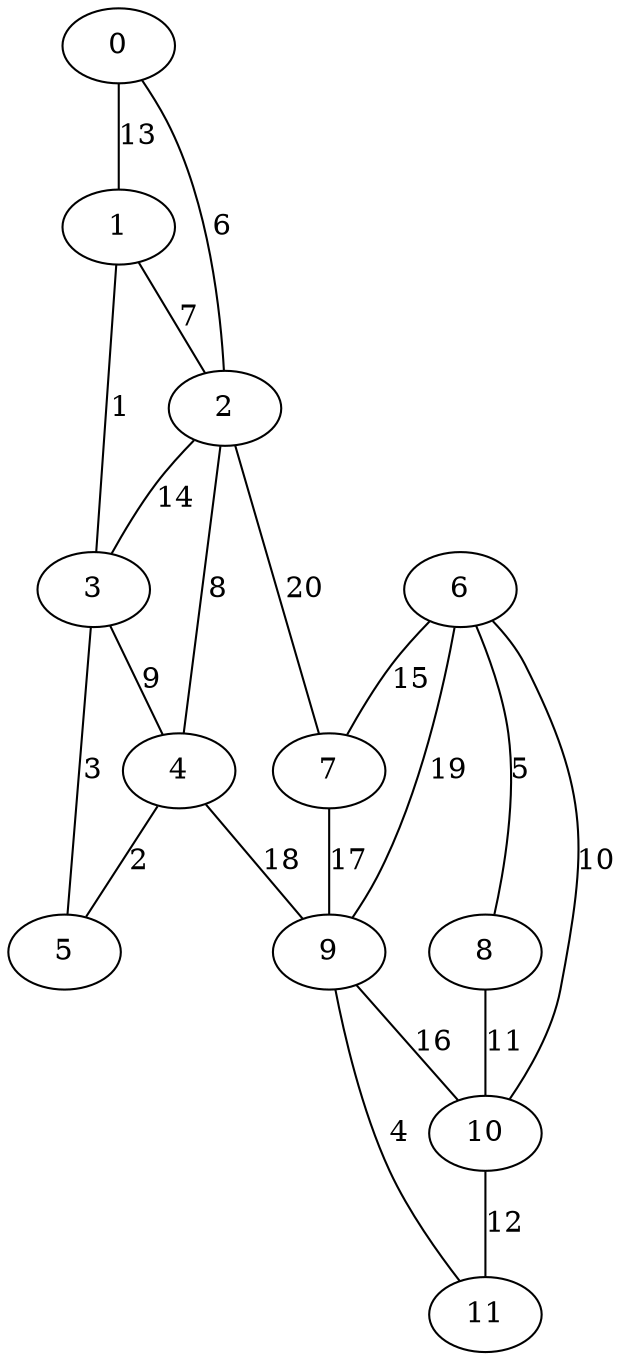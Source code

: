 graph "Example Graph" {
graph [
  layout=dot;
];
"0";
"1";
"2";
"3";
"4";
"5";
"6";
"7";
"8";
"9";
"10";
"11";
"0" -- "1"  [ label="13", weight="13" ]
"0" -- "2"  [ label="6", weight="6" ]
"1" -- "2"  [ label="7", weight="7" ]
"1" -- "3"  [ label="1", weight="1" ]
"2" -- "3"  [ label="14", weight="14" ]
"2" -- "4"  [ label="8", weight="8" ]
"3" -- "4"  [ label="9", weight="9" ]
"3" -- "5"  [ label="3", weight="3" ]
"4" -- "5"  [ label="2", weight="2" ]
"2" -- "7"  [ label="20", weight="20" ]
"4" -- "9"  [ label="18", weight="18" ]
"6" -- "7"  [ label="15", weight="15" ]
"6" -- "8"  [ label="5", weight="5" ]
"6" -- "9"  [ label="19", weight="19" ]
"6" -- "10"  [ label="10", weight="10" ]
"7" -- "9"  [ label="17", weight="17" ]
"8" -- "10"  [ label="11", weight="11" ]
"9" -- "10"  [ label="16", weight="16" ]
"9" -- "11"  [ label="4", weight="4" ]
"10" -- "11"  [ label="12", weight="12" ]
}
